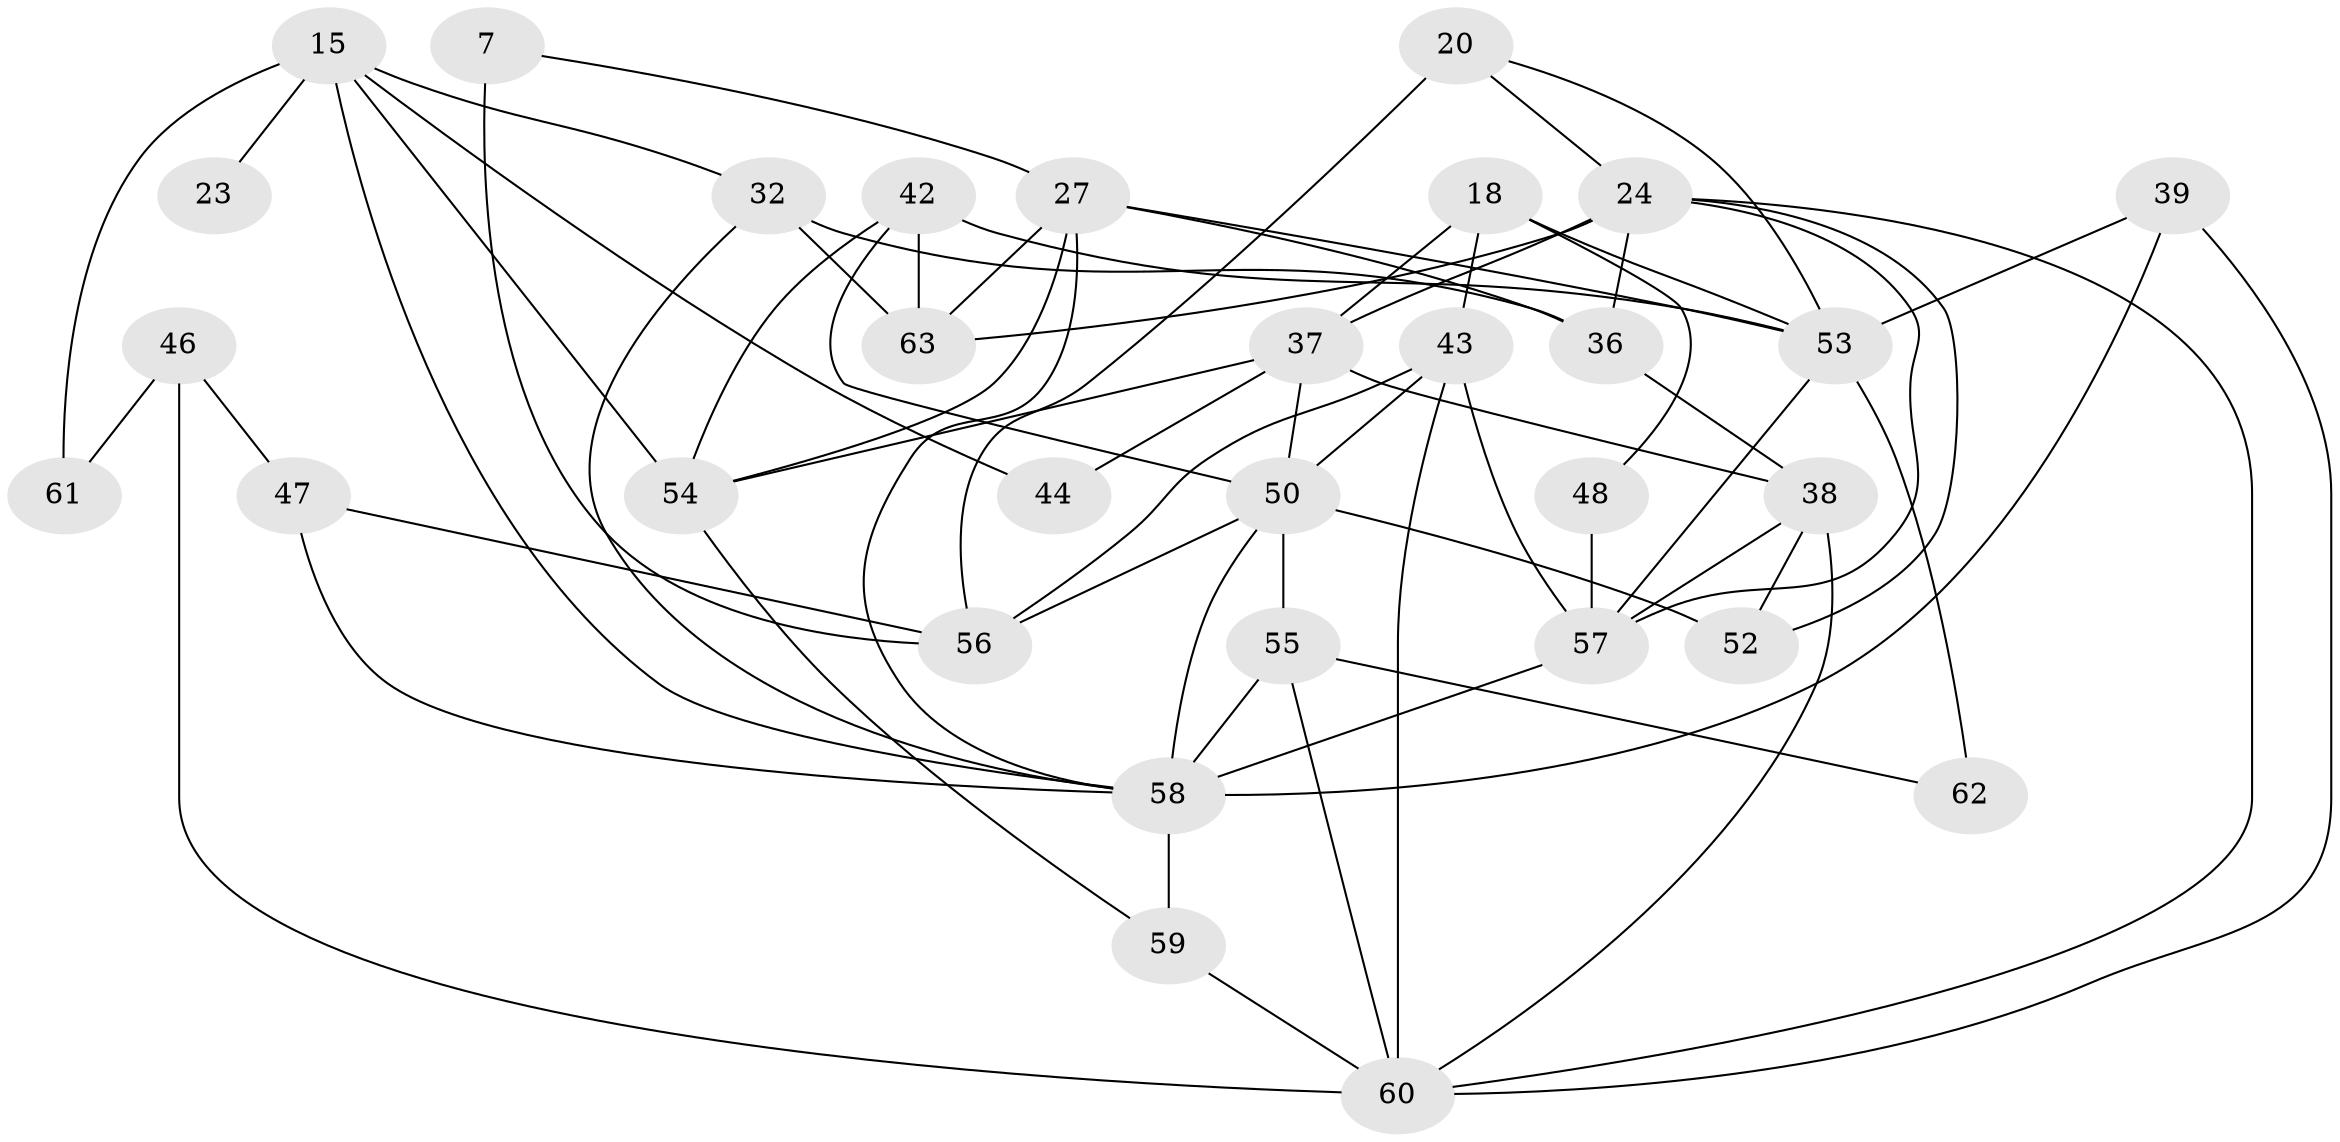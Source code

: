 // original degree distribution, {3: 0.30158730158730157, 6: 0.09523809523809523, 2: 0.09523809523809523, 5: 0.20634920634920634, 4: 0.2698412698412698, 7: 0.031746031746031744}
// Generated by graph-tools (version 1.1) at 2025/51/03/09/25 04:51:20]
// undirected, 31 vertices, 67 edges
graph export_dot {
graph [start="1"]
  node [color=gray90,style=filled];
  7;
  15 [super="+2"];
  18;
  20;
  23;
  24 [super="+3"];
  27 [super="+16"];
  32;
  36;
  37 [super="+31"];
  38 [super="+19"];
  39;
  42;
  43 [super="+34"];
  44;
  46;
  47;
  48;
  50 [super="+25"];
  52 [super="+49"];
  53 [super="+10+11+29"];
  54 [super="+45"];
  55 [super="+22"];
  56 [super="+12"];
  57 [super="+30"];
  58 [super="+35+33"];
  59 [super="+14"];
  60 [super="+40"];
  61;
  62 [super="+28"];
  63 [super="+41+51"];
  7 -- 56 [weight=2];
  7 -- 27;
  15 -- 32;
  15 -- 54 [weight=2];
  15 -- 23 [weight=2];
  15 -- 44;
  15 -- 61 [weight=2];
  15 -- 58 [weight=2];
  18 -- 43;
  18 -- 48;
  18 -- 53 [weight=2];
  18 -- 37;
  20 -- 56 [weight=2];
  20 -- 24;
  20 -- 53;
  24 -- 57 [weight=2];
  24 -- 52;
  24 -- 36;
  24 -- 37;
  24 -- 63 [weight=2];
  24 -- 60;
  27 -- 36;
  27 -- 53 [weight=2];
  27 -- 54;
  27 -- 58;
  27 -- 63 [weight=2];
  32 -- 36;
  32 -- 63 [weight=2];
  32 -- 58;
  36 -- 38;
  37 -- 38;
  37 -- 44;
  37 -- 54;
  37 -- 50 [weight=3];
  38 -- 57;
  38 -- 52;
  38 -- 60;
  39 -- 58 [weight=2];
  39 -- 53;
  39 -- 60;
  42 -- 54;
  42 -- 50;
  42 -- 53;
  42 -- 63;
  43 -- 50;
  43 -- 56;
  43 -- 57;
  43 -- 60;
  46 -- 47;
  46 -- 61;
  46 -- 60;
  47 -- 56;
  47 -- 58 [weight=2];
  48 -- 57;
  50 -- 58 [weight=3];
  50 -- 52 [weight=2];
  50 -- 55;
  50 -- 56;
  53 -- 62;
  53 -- 57 [weight=2];
  54 -- 59 [weight=2];
  55 -- 62 [weight=2];
  55 -- 58 [weight=2];
  55 -- 60;
  57 -- 58;
  58 -- 59 [weight=2];
  59 -- 60;
}
